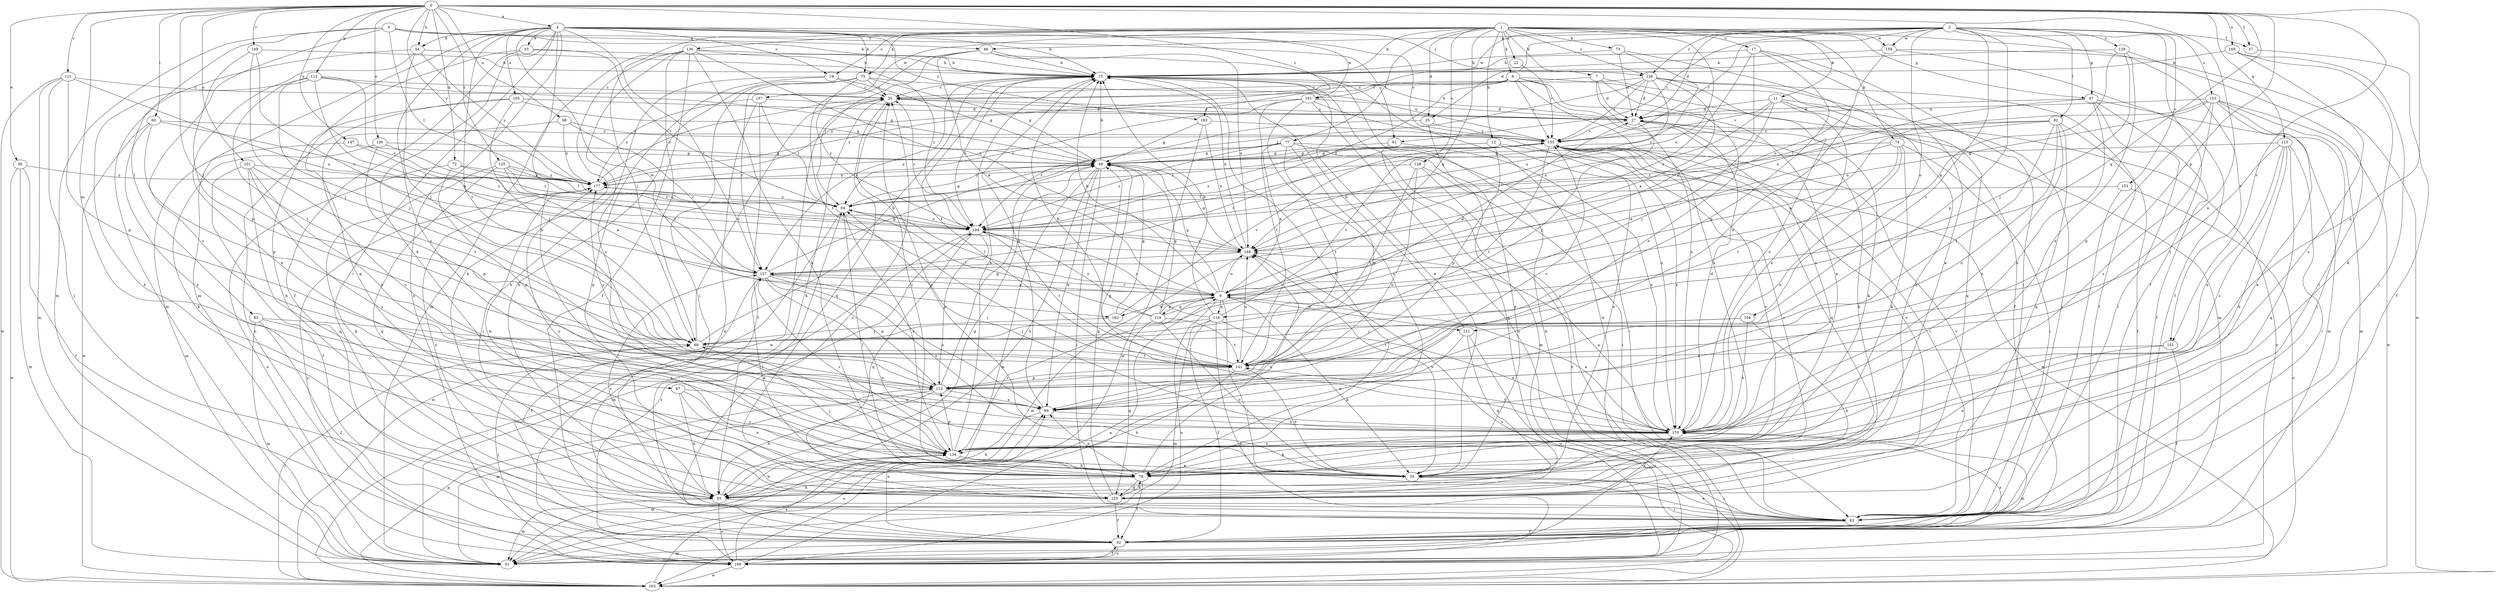 strict digraph  {
0;
1;
2;
3;
4;
6;
7;
8;
11;
12;
13;
17;
19;
20;
22;
25;
27;
30;
33;
35;
37;
42;
47;
48;
49;
54;
55;
60;
61;
62;
69;
72;
73;
74;
75;
76;
77;
82;
83;
84;
87;
91;
98;
99;
100;
101;
104;
105;
106;
111;
112;
113;
115;
118;
119;
120;
121;
125;
126;
127;
128;
129;
133;
134;
136;
141;
147;
148;
149;
151;
153;
155;
157;
159;
161;
162;
163;
169;
170;
177;
183;
184;
0 -> 4  [label=a];
0 -> 30  [label=e];
0 -> 37  [label=f];
0 -> 54  [label=h];
0 -> 60  [label=i];
0 -> 69  [label=j];
0 -> 72  [label=k];
0 -> 87  [label=m];
0 -> 98  [label=n];
0 -> 99  [label=n];
0 -> 100  [label=o];
0 -> 101  [label=o];
0 -> 111  [label=p];
0 -> 112  [label=p];
0 -> 115  [label=q];
0 -> 118  [label=q];
0 -> 121  [label=r];
0 -> 125  [label=r];
0 -> 147  [label=u];
0 -> 149  [label=v];
0 -> 151  [label=v];
0 -> 169  [label=x];
0 -> 170  [label=x];
0 -> 177  [label=y];
0 -> 183  [label=z];
1 -> 6  [label=a];
1 -> 7  [label=b];
1 -> 8  [label=b];
1 -> 11  [label=b];
1 -> 12  [label=b];
1 -> 13  [label=b];
1 -> 17  [label=c];
1 -> 19  [label=c];
1 -> 22  [label=d];
1 -> 25  [label=d];
1 -> 47  [label=g];
1 -> 69  [label=j];
1 -> 73  [label=k];
1 -> 74  [label=k];
1 -> 75  [label=k];
1 -> 77  [label=l];
1 -> 126  [label=r];
1 -> 128  [label=s];
1 -> 136  [label=t];
1 -> 148  [label=u];
1 -> 151  [label=v];
1 -> 157  [label=w];
1 -> 159  [label=w];
2 -> 25  [label=d];
2 -> 27  [label=d];
2 -> 37  [label=f];
2 -> 42  [label=f];
2 -> 47  [label=g];
2 -> 48  [label=g];
2 -> 61  [label=i];
2 -> 82  [label=l];
2 -> 104  [label=o];
2 -> 113  [label=p];
2 -> 126  [label=r];
2 -> 129  [label=s];
2 -> 133  [label=s];
2 -> 141  [label=t];
2 -> 153  [label=v];
2 -> 155  [label=v];
2 -> 159  [label=w];
2 -> 161  [label=w];
3 -> 13  [label=b];
3 -> 48  [label=g];
3 -> 61  [label=i];
3 -> 83  [label=l];
3 -> 84  [label=l];
3 -> 91  [label=m];
3 -> 134  [label=s];
4 -> 13  [label=b];
4 -> 19  [label=c];
4 -> 33  [label=e];
4 -> 54  [label=h];
4 -> 62  [label=i];
4 -> 75  [label=k];
4 -> 76  [label=k];
4 -> 91  [label=m];
4 -> 105  [label=o];
4 -> 106  [label=o];
4 -> 126  [label=r];
4 -> 127  [label=r];
4 -> 134  [label=s];
4 -> 141  [label=t];
4 -> 155  [label=v];
4 -> 161  [label=w];
4 -> 162  [label=w];
4 -> 170  [label=x];
4 -> 183  [label=z];
6 -> 13  [label=b];
6 -> 35  [label=e];
6 -> 49  [label=g];
6 -> 62  [label=i];
6 -> 84  [label=l];
6 -> 106  [label=o];
6 -> 118  [label=q];
6 -> 119  [label=q];
6 -> 127  [label=r];
6 -> 134  [label=s];
6 -> 148  [label=u];
6 -> 162  [label=w];
6 -> 111  [label=w];
7 -> 20  [label=c];
7 -> 27  [label=d];
7 -> 42  [label=f];
7 -> 99  [label=n];
7 -> 134  [label=s];
8 -> 20  [label=c];
8 -> 35  [label=e];
8 -> 91  [label=m];
8 -> 134  [label=s];
8 -> 155  [label=v];
8 -> 170  [label=x];
8 -> 177  [label=y];
8 -> 184  [label=z];
11 -> 27  [label=d];
11 -> 62  [label=i];
11 -> 69  [label=j];
11 -> 120  [label=q];
11 -> 148  [label=u];
11 -> 155  [label=v];
11 -> 170  [label=x];
12 -> 35  [label=e];
12 -> 49  [label=g];
12 -> 113  [label=p];
12 -> 163  [label=w];
12 -> 184  [label=z];
13 -> 20  [label=c];
13 -> 35  [label=e];
13 -> 62  [label=i];
13 -> 76  [label=k];
13 -> 127  [label=r];
13 -> 141  [label=t];
13 -> 184  [label=z];
17 -> 6  [label=a];
17 -> 13  [label=b];
17 -> 35  [label=e];
17 -> 62  [label=i];
17 -> 113  [label=p];
17 -> 127  [label=r];
19 -> 20  [label=c];
19 -> 49  [label=g];
19 -> 55  [label=h];
19 -> 120  [label=q];
20 -> 27  [label=d];
20 -> 55  [label=h];
20 -> 120  [label=q];
20 -> 163  [label=w];
22 -> 155  [label=v];
25 -> 91  [label=m];
25 -> 155  [label=v];
25 -> 184  [label=z];
27 -> 13  [label=b];
27 -> 20  [label=c];
27 -> 55  [label=h];
27 -> 69  [label=j];
27 -> 76  [label=k];
27 -> 106  [label=o];
27 -> 155  [label=v];
30 -> 42  [label=f];
30 -> 91  [label=m];
30 -> 163  [label=w];
30 -> 177  [label=y];
33 -> 13  [label=b];
33 -> 42  [label=f];
33 -> 84  [label=l];
33 -> 120  [label=q];
35 -> 20  [label=c];
35 -> 62  [label=i];
35 -> 69  [label=j];
35 -> 148  [label=u];
35 -> 177  [label=y];
37 -> 42  [label=f];
42 -> 20  [label=c];
42 -> 91  [label=m];
42 -> 99  [label=n];
42 -> 106  [label=o];
42 -> 170  [label=x];
47 -> 27  [label=d];
47 -> 42  [label=f];
47 -> 62  [label=i];
47 -> 91  [label=m];
47 -> 170  [label=x];
47 -> 184  [label=z];
48 -> 6  [label=a];
48 -> 13  [label=b];
48 -> 84  [label=l];
48 -> 141  [label=t];
48 -> 148  [label=u];
48 -> 163  [label=w];
49 -> 13  [label=b];
49 -> 55  [label=h];
49 -> 62  [label=i];
49 -> 91  [label=m];
49 -> 99  [label=n];
49 -> 177  [label=y];
54 -> 13  [label=b];
54 -> 35  [label=e];
54 -> 69  [label=j];
54 -> 91  [label=m];
54 -> 177  [label=y];
55 -> 49  [label=g];
55 -> 62  [label=i];
55 -> 91  [label=m];
55 -> 106  [label=o];
55 -> 127  [label=r];
55 -> 155  [label=v];
55 -> 177  [label=y];
60 -> 113  [label=p];
60 -> 134  [label=s];
60 -> 148  [label=u];
60 -> 155  [label=v];
60 -> 163  [label=w];
61 -> 49  [label=g];
61 -> 120  [label=q];
61 -> 170  [label=x];
62 -> 35  [label=e];
62 -> 42  [label=f];
62 -> 84  [label=l];
62 -> 155  [label=v];
69 -> 13  [label=b];
69 -> 20  [label=c];
69 -> 141  [label=t];
72 -> 99  [label=n];
72 -> 106  [label=o];
72 -> 177  [label=y];
72 -> 184  [label=z];
73 -> 13  [label=b];
73 -> 27  [label=d];
73 -> 99  [label=n];
73 -> 184  [label=z];
74 -> 6  [label=a];
74 -> 49  [label=g];
74 -> 62  [label=i];
74 -> 76  [label=k];
74 -> 141  [label=t];
74 -> 170  [label=x];
75 -> 20  [label=c];
75 -> 49  [label=g];
75 -> 55  [label=h];
75 -> 62  [label=i];
75 -> 127  [label=r];
75 -> 155  [label=v];
75 -> 184  [label=z];
76 -> 20  [label=c];
76 -> 42  [label=f];
76 -> 55  [label=h];
76 -> 84  [label=l];
76 -> 99  [label=n];
76 -> 120  [label=q];
76 -> 148  [label=u];
76 -> 155  [label=v];
77 -> 6  [label=a];
77 -> 35  [label=e];
77 -> 49  [label=g];
77 -> 62  [label=i];
77 -> 113  [label=p];
77 -> 141  [label=t];
77 -> 177  [label=y];
77 -> 184  [label=z];
82 -> 6  [label=a];
82 -> 42  [label=f];
82 -> 99  [label=n];
82 -> 120  [label=q];
82 -> 141  [label=t];
82 -> 155  [label=v];
82 -> 170  [label=x];
82 -> 184  [label=z];
83 -> 42  [label=f];
83 -> 69  [label=j];
83 -> 91  [label=m];
83 -> 170  [label=x];
84 -> 49  [label=g];
84 -> 134  [label=s];
84 -> 163  [label=w];
84 -> 177  [label=y];
84 -> 184  [label=z];
87 -> 35  [label=e];
87 -> 55  [label=h];
87 -> 99  [label=n];
87 -> 134  [label=s];
98 -> 127  [label=r];
98 -> 134  [label=s];
98 -> 155  [label=v];
98 -> 177  [label=y];
99 -> 13  [label=b];
99 -> 55  [label=h];
99 -> 155  [label=v];
99 -> 170  [label=x];
100 -> 49  [label=g];
100 -> 76  [label=k];
100 -> 141  [label=t];
100 -> 184  [label=z];
101 -> 42  [label=f];
101 -> 99  [label=n];
101 -> 113  [label=p];
101 -> 120  [label=q];
101 -> 134  [label=s];
101 -> 177  [label=y];
104 -> 55  [label=h];
104 -> 69  [label=j];
104 -> 141  [label=t];
104 -> 170  [label=x];
105 -> 27  [label=d];
105 -> 49  [label=g];
105 -> 55  [label=h];
105 -> 69  [label=j];
105 -> 106  [label=o];
106 -> 6  [label=a];
106 -> 42  [label=f];
106 -> 69  [label=j];
106 -> 134  [label=s];
106 -> 163  [label=w];
106 -> 177  [label=y];
106 -> 184  [label=z];
111 -> 13  [label=b];
111 -> 76  [label=k];
111 -> 106  [label=o];
111 -> 120  [label=q];
112 -> 20  [label=c];
112 -> 49  [label=g];
112 -> 55  [label=h];
112 -> 69  [label=j];
112 -> 127  [label=r];
112 -> 141  [label=t];
112 -> 184  [label=z];
113 -> 49  [label=g];
113 -> 55  [label=h];
113 -> 91  [label=m];
113 -> 99  [label=n];
113 -> 177  [label=y];
115 -> 49  [label=g];
115 -> 62  [label=i];
115 -> 76  [label=k];
115 -> 120  [label=q];
115 -> 134  [label=s];
115 -> 141  [label=t];
115 -> 170  [label=x];
118 -> 13  [label=b];
118 -> 42  [label=f];
118 -> 69  [label=j];
118 -> 91  [label=m];
118 -> 106  [label=o];
118 -> 155  [label=v];
118 -> 170  [label=x];
118 -> 184  [label=z];
119 -> 6  [label=a];
119 -> 27  [label=d];
119 -> 35  [label=e];
119 -> 49  [label=g];
119 -> 84  [label=l];
119 -> 120  [label=q];
119 -> 141  [label=t];
119 -> 184  [label=z];
120 -> 42  [label=f];
120 -> 49  [label=g];
120 -> 76  [label=k];
120 -> 155  [label=v];
120 -> 170  [label=x];
121 -> 20  [label=c];
121 -> 62  [label=i];
121 -> 91  [label=m];
121 -> 113  [label=p];
121 -> 148  [label=u];
121 -> 163  [label=w];
125 -> 6  [label=a];
125 -> 55  [label=h];
125 -> 84  [label=l];
125 -> 120  [label=q];
125 -> 127  [label=r];
125 -> 177  [label=y];
126 -> 6  [label=a];
126 -> 20  [label=c];
126 -> 27  [label=d];
126 -> 42  [label=f];
126 -> 55  [label=h];
126 -> 84  [label=l];
126 -> 148  [label=u];
126 -> 155  [label=v];
126 -> 170  [label=x];
127 -> 6  [label=a];
127 -> 35  [label=e];
127 -> 42  [label=f];
127 -> 49  [label=g];
127 -> 76  [label=k];
127 -> 99  [label=n];
127 -> 113  [label=p];
127 -> 170  [label=x];
128 -> 62  [label=i];
128 -> 99  [label=n];
128 -> 106  [label=o];
128 -> 141  [label=t];
128 -> 177  [label=y];
129 -> 6  [label=a];
129 -> 13  [label=b];
129 -> 62  [label=i];
129 -> 69  [label=j];
129 -> 170  [label=x];
133 -> 27  [label=d];
133 -> 35  [label=e];
133 -> 62  [label=i];
133 -> 84  [label=l];
133 -> 91  [label=m];
133 -> 113  [label=p];
133 -> 134  [label=s];
133 -> 148  [label=u];
133 -> 163  [label=w];
134 -> 13  [label=b];
134 -> 35  [label=e];
134 -> 55  [label=h];
134 -> 76  [label=k];
134 -> 91  [label=m];
134 -> 113  [label=p];
134 -> 127  [label=r];
136 -> 13  [label=b];
136 -> 42  [label=f];
136 -> 55  [label=h];
136 -> 69  [label=j];
136 -> 76  [label=k];
136 -> 91  [label=m];
136 -> 134  [label=s];
136 -> 148  [label=u];
136 -> 184  [label=z];
141 -> 13  [label=b];
141 -> 35  [label=e];
141 -> 55  [label=h];
141 -> 113  [label=p];
141 -> 148  [label=u];
147 -> 49  [label=g];
147 -> 91  [label=m];
147 -> 184  [label=z];
148 -> 13  [label=b];
148 -> 49  [label=g];
148 -> 91  [label=m];
148 -> 127  [label=r];
149 -> 13  [label=b];
149 -> 69  [label=j];
149 -> 113  [label=p];
149 -> 127  [label=r];
151 -> 35  [label=e];
151 -> 42  [label=f];
151 -> 141  [label=t];
153 -> 62  [label=i];
153 -> 84  [label=l];
153 -> 106  [label=o];
155 -> 49  [label=g];
155 -> 62  [label=i];
155 -> 84  [label=l];
155 -> 120  [label=q];
155 -> 127  [label=r];
155 -> 141  [label=t];
155 -> 170  [label=x];
157 -> 27  [label=d];
157 -> 42  [label=f];
157 -> 84  [label=l];
157 -> 106  [label=o];
157 -> 177  [label=y];
159 -> 13  [label=b];
159 -> 42  [label=f];
159 -> 148  [label=u];
159 -> 163  [label=w];
161 -> 27  [label=d];
161 -> 84  [label=l];
161 -> 106  [label=o];
161 -> 134  [label=s];
161 -> 141  [label=t];
161 -> 170  [label=x];
161 -> 177  [label=y];
162 -> 49  [label=g];
162 -> 69  [label=j];
162 -> 155  [label=v];
163 -> 13  [label=b];
163 -> 69  [label=j];
163 -> 99  [label=n];
163 -> 113  [label=p];
163 -> 148  [label=u];
169 -> 13  [label=b];
169 -> 62  [label=i];
169 -> 76  [label=k];
169 -> 134  [label=s];
170 -> 6  [label=a];
170 -> 27  [label=d];
170 -> 49  [label=g];
170 -> 76  [label=k];
170 -> 84  [label=l];
170 -> 91  [label=m];
170 -> 134  [label=s];
170 -> 141  [label=t];
170 -> 148  [label=u];
177 -> 20  [label=c];
177 -> 76  [label=k];
177 -> 84  [label=l];
183 -> 49  [label=g];
183 -> 148  [label=u];
183 -> 155  [label=v];
183 -> 163  [label=w];
184 -> 20  [label=c];
184 -> 91  [label=m];
184 -> 113  [label=p];
184 -> 120  [label=q];
184 -> 141  [label=t];
184 -> 148  [label=u];
}
